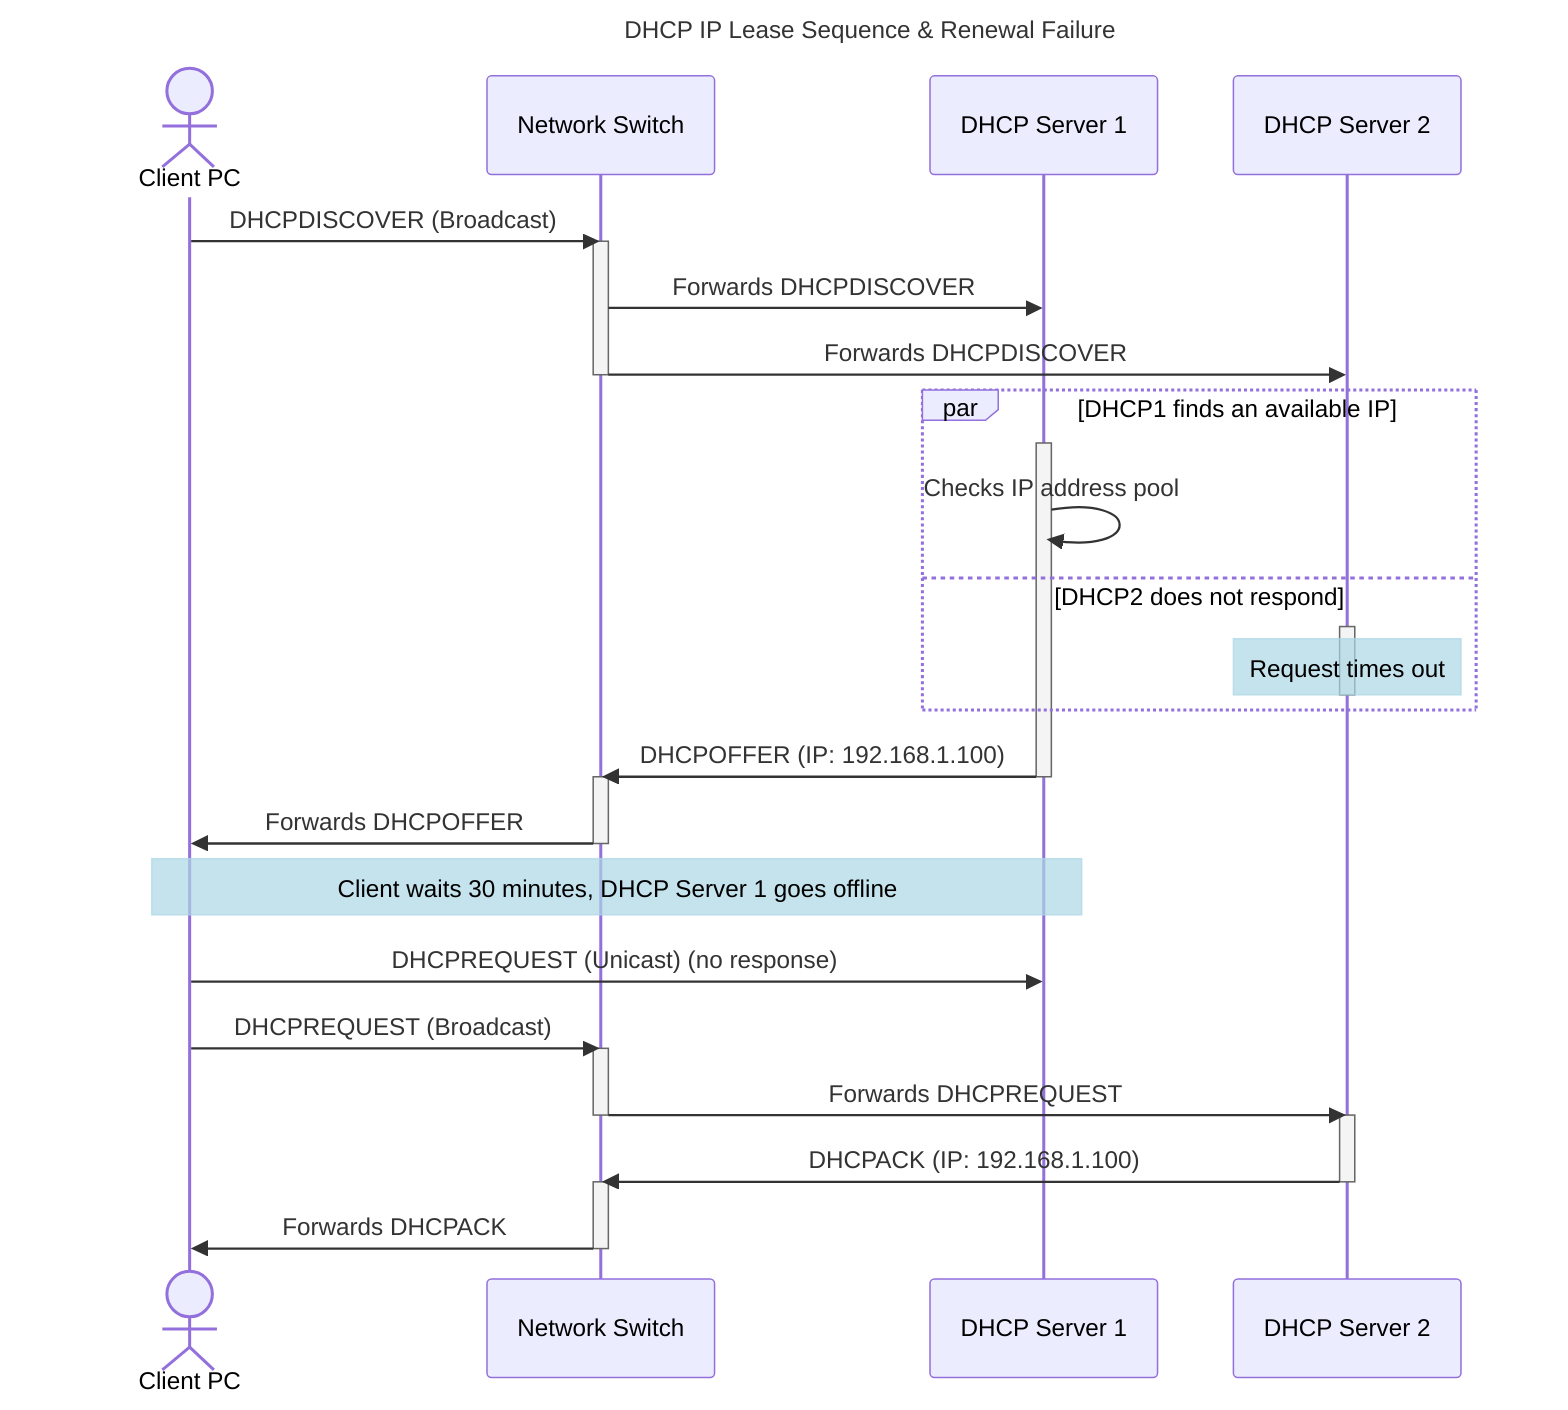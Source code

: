 %%{
  init: {
    'themeVariables': {
      'noteBkgColor': 'rgba(173, 216, 230, 0.7)',
      'noteBorderColor': 'rgba(173, 216, 230, 0.7)',
      'noteTextColor': '#000000'
    }
  }
}%%

sequenceDiagram
    title DHCP IP Lease Sequence & Renewal Failure
    actor Client as Client PC
    participant Switch as Network Switch
    participant DHCP1 as DHCP Server 1
    participant DHCP2 as DHCP Server 2

    %% --- DHCP Discover Process ---
    Client->>Switch: DHCPDISCOVER (Broadcast)
    activate Switch
    
  %% The switch forwards the broadcast to both servers
    
    Switch->>DHCP1: Forwards DHCPDISCOVER
    Switch->>DHCP2: Forwards DHCPDISCOVER
    deactivate Switch

    %% Both servers process the request in parallel
    par DHCP1 finds an available IP
        activate DHCP1
        DHCP1->>DHCP1: Checks IP address pool
    and DHCP2 does not respond
        activate DHCP2
        Note over DHCP2: Request times out
        deactivate DHCP2
    end

    %% --- DHCP Offer Process ---
    DHCP1->>Switch: DHCPOFFER (IP: 192.168.1.100)
    deactivate DHCP1
    activate Switch

    Switch->>Client: Forwards DHCPOFFER
    deactivate Switch

    %% --- Time passes and DHCP Server 1 goes down ---
    Note over Client,DHCP1: Client waits 30 minutes, DHCP Server 1 goes offline

    %% --- Lease Renewal Process (Failover) ---

    Client->> DHCP1: DHCPREQUEST (Unicast) (no response)

    %% After no response, the client broadcasts a new request
    Client->>Switch: DHCPREQUEST (Broadcast)
    activate Switch

    %% The switch forwards the broadcast to the remaining active server
    Switch->>DHCP2: Forwards DHCPREQUEST
    deactivate Switch
    activate DHCP2

    %% DHCP Server 2 acknowledges the request
    DHCP2->>Switch: DHCPACK (IP: 192.168.1.100)
    deactivate DHCP2
    activate Switch

    %% The switch forwards the acknowledgement to the client
    Switch->>Client: Forwards DHCPACK
    deactivate Switch